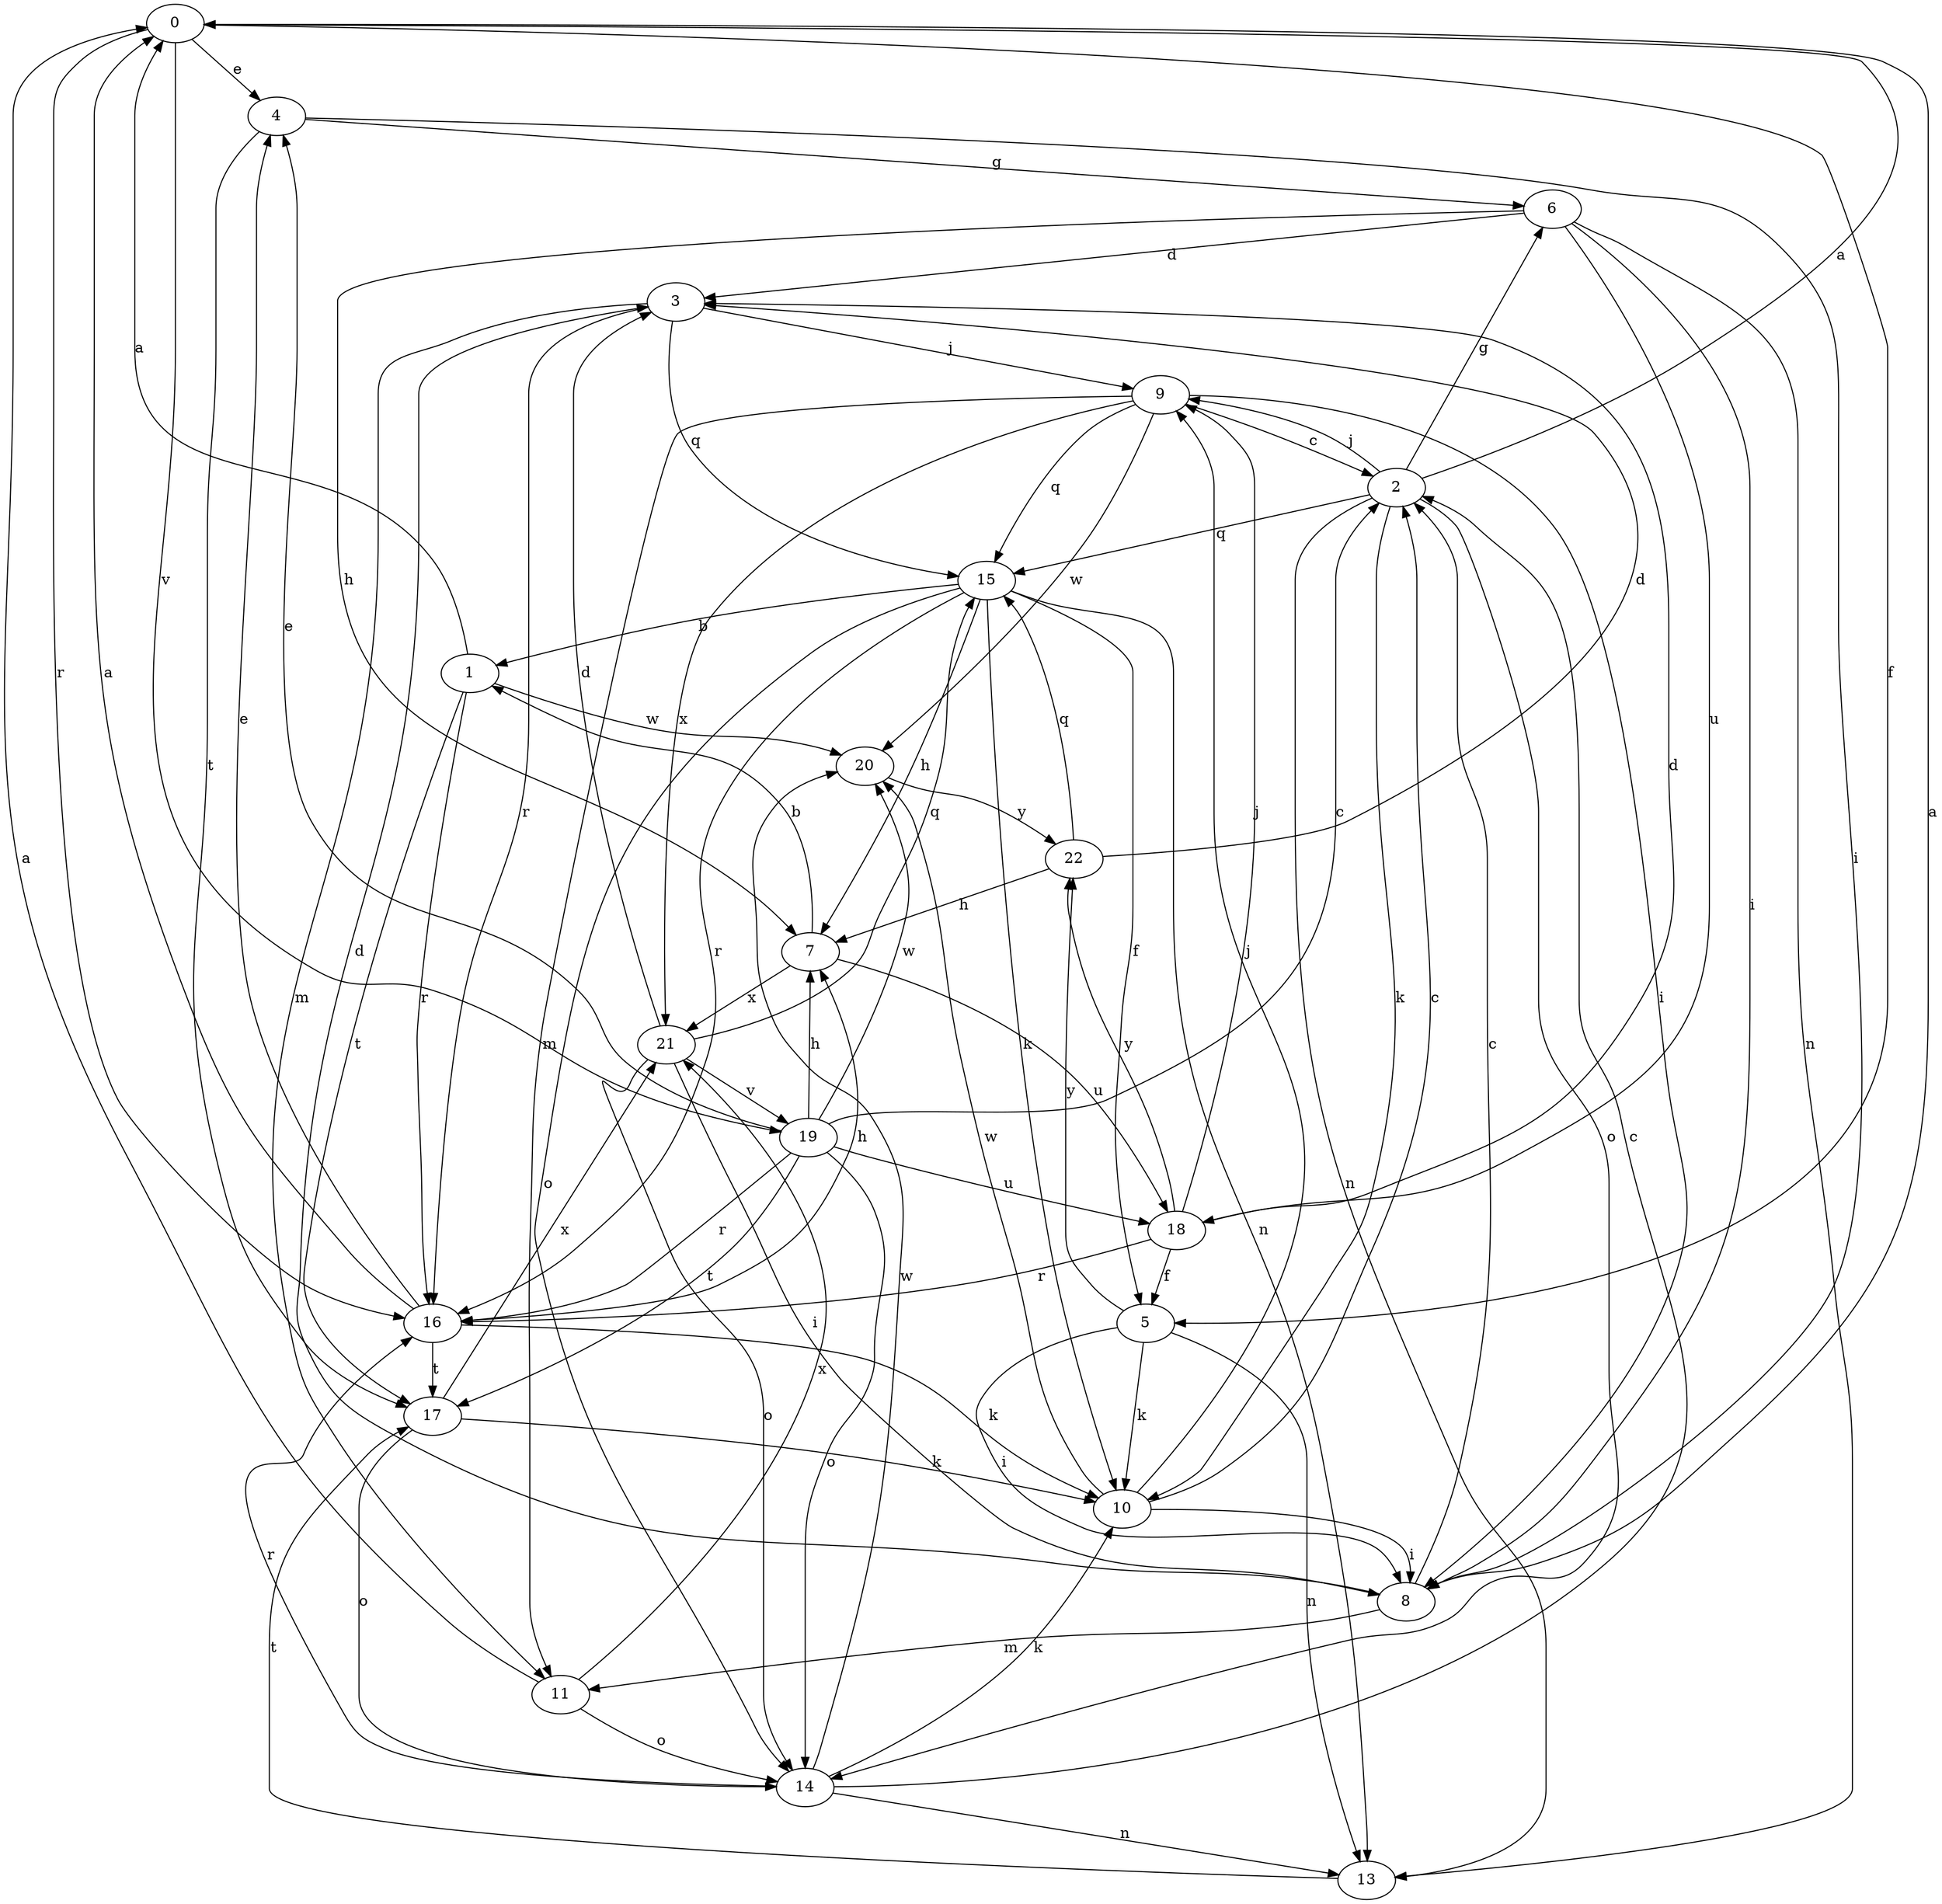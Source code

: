 strict digraph  {
0;
1;
2;
3;
4;
5;
6;
7;
8;
9;
10;
11;
13;
14;
15;
16;
17;
18;
19;
20;
21;
22;
0 -> 4  [label=e];
0 -> 5  [label=f];
0 -> 16  [label=r];
0 -> 19  [label=v];
1 -> 0  [label=a];
1 -> 16  [label=r];
1 -> 17  [label=t];
1 -> 20  [label=w];
2 -> 0  [label=a];
2 -> 6  [label=g];
2 -> 9  [label=j];
2 -> 10  [label=k];
2 -> 13  [label=n];
2 -> 14  [label=o];
2 -> 15  [label=q];
3 -> 9  [label=j];
3 -> 11  [label=m];
3 -> 15  [label=q];
3 -> 16  [label=r];
4 -> 6  [label=g];
4 -> 8  [label=i];
4 -> 17  [label=t];
5 -> 8  [label=i];
5 -> 10  [label=k];
5 -> 13  [label=n];
5 -> 22  [label=y];
6 -> 3  [label=d];
6 -> 7  [label=h];
6 -> 8  [label=i];
6 -> 13  [label=n];
6 -> 18  [label=u];
7 -> 1  [label=b];
7 -> 18  [label=u];
7 -> 21  [label=x];
8 -> 0  [label=a];
8 -> 2  [label=c];
8 -> 3  [label=d];
8 -> 11  [label=m];
9 -> 2  [label=c];
9 -> 8  [label=i];
9 -> 11  [label=m];
9 -> 15  [label=q];
9 -> 20  [label=w];
9 -> 21  [label=x];
10 -> 2  [label=c];
10 -> 8  [label=i];
10 -> 9  [label=j];
10 -> 20  [label=w];
11 -> 0  [label=a];
11 -> 14  [label=o];
11 -> 21  [label=x];
13 -> 17  [label=t];
14 -> 2  [label=c];
14 -> 10  [label=k];
14 -> 13  [label=n];
14 -> 16  [label=r];
14 -> 20  [label=w];
15 -> 1  [label=b];
15 -> 5  [label=f];
15 -> 7  [label=h];
15 -> 10  [label=k];
15 -> 13  [label=n];
15 -> 14  [label=o];
15 -> 16  [label=r];
16 -> 0  [label=a];
16 -> 4  [label=e];
16 -> 7  [label=h];
16 -> 10  [label=k];
16 -> 17  [label=t];
17 -> 10  [label=k];
17 -> 14  [label=o];
17 -> 21  [label=x];
18 -> 3  [label=d];
18 -> 5  [label=f];
18 -> 9  [label=j];
18 -> 16  [label=r];
18 -> 22  [label=y];
19 -> 2  [label=c];
19 -> 4  [label=e];
19 -> 7  [label=h];
19 -> 14  [label=o];
19 -> 16  [label=r];
19 -> 17  [label=t];
19 -> 18  [label=u];
19 -> 20  [label=w];
20 -> 22  [label=y];
21 -> 3  [label=d];
21 -> 8  [label=i];
21 -> 14  [label=o];
21 -> 15  [label=q];
21 -> 19  [label=v];
22 -> 3  [label=d];
22 -> 7  [label=h];
22 -> 15  [label=q];
}
